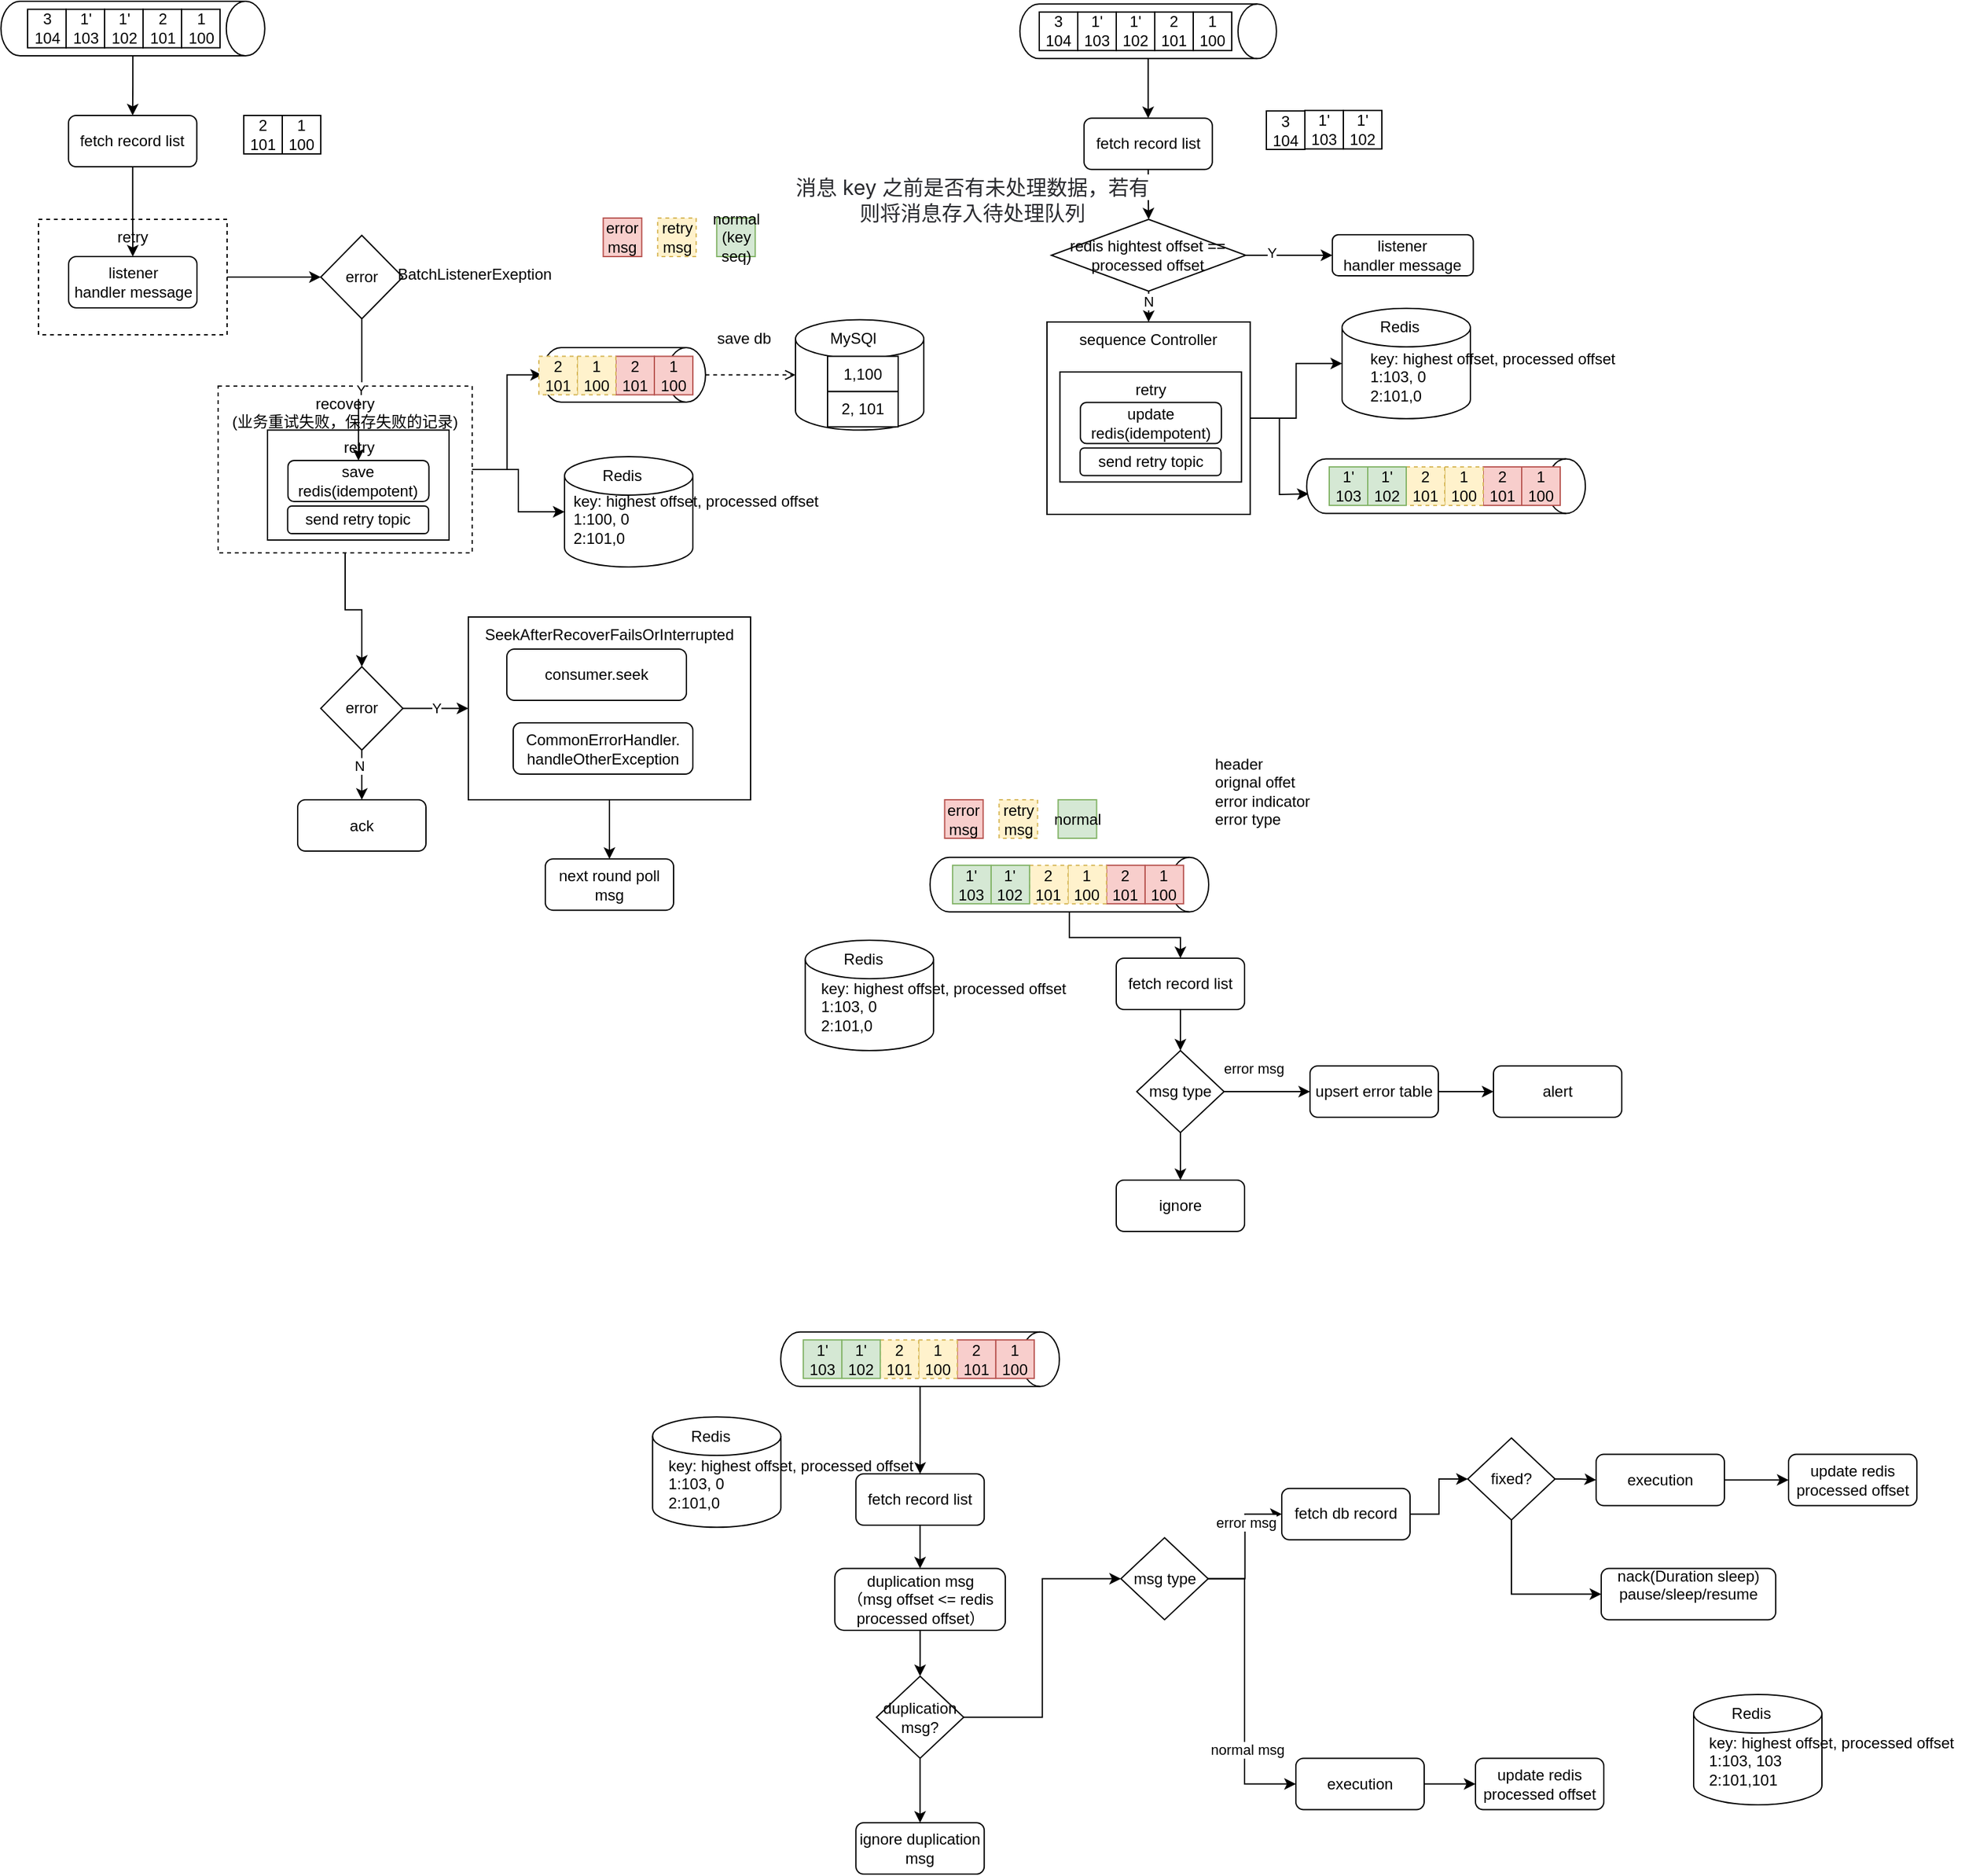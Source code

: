 <mxfile version="26.1.1">
  <diagram name="第 1 页" id="O6liCrvr6T_qjz66huat">
    <mxGraphModel dx="2074" dy="756" grid="1" gridSize="10" guides="1" tooltips="1" connect="1" arrows="1" fold="1" page="1" pageScale="1" pageWidth="827" pageHeight="1169" math="0" shadow="0">
      <root>
        <mxCell id="0" />
        <mxCell id="1" parent="0" />
        <mxCell id="ls6p_8hV20rsziK436bs-142" style="edgeStyle=orthogonalEdgeStyle;rounded=0;orthogonalLoop=1;jettySize=auto;html=1;entryX=0.5;entryY=0;entryDx=0;entryDy=0;" edge="1" parent="1" source="ls6p_8hV20rsziK436bs-121" target="ls6p_8hV20rsziK436bs-141">
          <mxGeometry relative="1" as="geometry" />
        </mxCell>
        <mxCell id="ls6p_8hV20rsziK436bs-121" value="" style="shape=cylinder3;whiteSpace=wrap;html=1;boundedLbl=1;backgroundOutline=1;size=15;rotation=90;" vertex="1" parent="1">
          <mxGeometry x="742.2" y="790" width="42.5" height="217.19" as="geometry" />
        </mxCell>
        <mxCell id="ls6p_8hV20rsziK436bs-19" style="edgeStyle=orthogonalEdgeStyle;rounded=0;orthogonalLoop=1;jettySize=auto;html=1;entryX=0.5;entryY=0;entryDx=0;entryDy=0;" edge="1" parent="1" source="ls6p_8hV20rsziK436bs-1" target="ls6p_8hV20rsziK436bs-18">
          <mxGeometry relative="1" as="geometry" />
        </mxCell>
        <mxCell id="ls6p_8hV20rsziK436bs-1" value="" style="shape=cylinder3;whiteSpace=wrap;html=1;boundedLbl=1;backgroundOutline=1;size=15;rotation=90;" vertex="1" parent="1">
          <mxGeometry x="12.31" y="128.44" width="42.5" height="205.62" as="geometry" />
        </mxCell>
        <mxCell id="ls6p_8hV20rsziK436bs-2" value="1&lt;div&gt;100&lt;/div&gt;" style="rounded=0;whiteSpace=wrap;html=1;" vertex="1" parent="1">
          <mxGeometry x="71.5" y="216.26" width="30" height="30" as="geometry" />
        </mxCell>
        <mxCell id="ls6p_8hV20rsziK436bs-3" value="2&lt;br&gt;&lt;div&gt;101&lt;/div&gt;" style="rounded=0;whiteSpace=wrap;html=1;" vertex="1" parent="1">
          <mxGeometry x="41.5" y="216.26" width="30" height="30" as="geometry" />
        </mxCell>
        <mxCell id="ls6p_8hV20rsziK436bs-4" value="1&#39;&lt;br&gt;&lt;div&gt;102&lt;/div&gt;" style="rounded=0;whiteSpace=wrap;html=1;" vertex="1" parent="1">
          <mxGeometry x="11.5" y="216.26" width="30" height="30" as="geometry" />
        </mxCell>
        <mxCell id="ls6p_8hV20rsziK436bs-5" value="1&#39;&lt;br&gt;&lt;div&gt;103&lt;/div&gt;" style="rounded=0;whiteSpace=wrap;html=1;" vertex="1" parent="1">
          <mxGeometry x="-18.5" y="216.26" width="30" height="30" as="geometry" />
        </mxCell>
        <mxCell id="ls6p_8hV20rsziK436bs-6" value="1&lt;div&gt;100&lt;/div&gt;" style="rounded=0;whiteSpace=wrap;html=1;" vertex="1" parent="1">
          <mxGeometry x="150" y="299" width="30" height="30" as="geometry" />
        </mxCell>
        <mxCell id="ls6p_8hV20rsziK436bs-7" value="2&lt;br&gt;&lt;div&gt;101&lt;/div&gt;" style="rounded=0;whiteSpace=wrap;html=1;" vertex="1" parent="1">
          <mxGeometry x="120" y="299" width="30" height="30" as="geometry" />
        </mxCell>
        <mxCell id="ls6p_8hV20rsziK436bs-18" value="fetch record list" style="rounded=1;whiteSpace=wrap;html=1;" vertex="1" parent="1">
          <mxGeometry x="-16.63" y="299" width="100" height="40" as="geometry" />
        </mxCell>
        <mxCell id="ls6p_8hV20rsziK436bs-29" style="edgeStyle=orthogonalEdgeStyle;rounded=0;orthogonalLoop=1;jettySize=auto;html=1;entryX=0;entryY=0.5;entryDx=0;entryDy=0;" edge="1" parent="1" source="ls6p_8hV20rsziK436bs-22" target="ls6p_8hV20rsziK436bs-28">
          <mxGeometry relative="1" as="geometry" />
        </mxCell>
        <mxCell id="ls6p_8hV20rsziK436bs-22" value="retry" style="rounded=0;whiteSpace=wrap;html=1;verticalAlign=top;dashed=1;" vertex="1" parent="1">
          <mxGeometry x="-40" y="380" width="147" height="90" as="geometry" />
        </mxCell>
        <mxCell id="ls6p_8hV20rsziK436bs-23" value="listener&lt;div&gt;handler message&lt;/div&gt;" style="rounded=1;whiteSpace=wrap;html=1;" vertex="1" parent="1">
          <mxGeometry x="-16.5" y="409" width="100" height="40" as="geometry" />
        </mxCell>
        <mxCell id="ls6p_8hV20rsziK436bs-116" style="edgeStyle=orthogonalEdgeStyle;rounded=0;orthogonalLoop=1;jettySize=auto;html=1;entryX=0.5;entryY=0;entryDx=0;entryDy=0;" edge="1" parent="1" source="ls6p_8hV20rsziK436bs-26" target="ls6p_8hV20rsziK436bs-35">
          <mxGeometry relative="1" as="geometry" />
        </mxCell>
        <mxCell id="ls6p_8hV20rsziK436bs-26" value="recovery&lt;div&gt;(业务重试失败，保存失败的记录)&lt;/div&gt;" style="rounded=0;whiteSpace=wrap;html=1;verticalAlign=top;dashed=1;" vertex="1" parent="1">
          <mxGeometry x="100" y="510" width="198" height="130" as="geometry" />
        </mxCell>
        <mxCell id="ls6p_8hV20rsziK436bs-28" value="error" style="rhombus;whiteSpace=wrap;html=1;" vertex="1" parent="1">
          <mxGeometry x="180" y="392.5" width="64" height="65" as="geometry" />
        </mxCell>
        <mxCell id="ls6p_8hV20rsziK436bs-30" value="BatchListenerExeption" style="text;html=1;align=center;verticalAlign=middle;whiteSpace=wrap;rounded=0;" vertex="1" parent="1">
          <mxGeometry x="270" y="407.5" width="60" height="30" as="geometry" />
        </mxCell>
        <mxCell id="ls6p_8hV20rsziK436bs-39" value="Y" style="edgeStyle=orthogonalEdgeStyle;rounded=0;orthogonalLoop=1;jettySize=auto;html=1;entryX=0;entryY=0.5;entryDx=0;entryDy=0;" edge="1" parent="1" source="ls6p_8hV20rsziK436bs-35" target="ls6p_8hV20rsziK436bs-37">
          <mxGeometry relative="1" as="geometry" />
        </mxCell>
        <mxCell id="ls6p_8hV20rsziK436bs-230" value="" style="edgeStyle=orthogonalEdgeStyle;rounded=0;orthogonalLoop=1;jettySize=auto;html=1;" edge="1" parent="1" source="ls6p_8hV20rsziK436bs-35" target="ls6p_8hV20rsziK436bs-229">
          <mxGeometry relative="1" as="geometry" />
        </mxCell>
        <mxCell id="ls6p_8hV20rsziK436bs-239" value="N" style="edgeLabel;html=1;align=center;verticalAlign=middle;resizable=0;points=[];" vertex="1" connectable="0" parent="ls6p_8hV20rsziK436bs-230">
          <mxGeometry x="-0.42" y="-2" relative="1" as="geometry">
            <mxPoint as="offset" />
          </mxGeometry>
        </mxCell>
        <mxCell id="ls6p_8hV20rsziK436bs-35" value="error" style="rhombus;whiteSpace=wrap;html=1;" vertex="1" parent="1">
          <mxGeometry x="180" y="728.75" width="64" height="65" as="geometry" />
        </mxCell>
        <mxCell id="ls6p_8hV20rsziK436bs-232" style="edgeStyle=orthogonalEdgeStyle;rounded=0;orthogonalLoop=1;jettySize=auto;html=1;" edge="1" parent="1" source="ls6p_8hV20rsziK436bs-37" target="ls6p_8hV20rsziK436bs-231">
          <mxGeometry relative="1" as="geometry" />
        </mxCell>
        <mxCell id="ls6p_8hV20rsziK436bs-37" value="SeekAfterRecoverFailsOrInterrupted" style="rounded=0;whiteSpace=wrap;html=1;verticalAlign=top;" vertex="1" parent="1">
          <mxGeometry x="295" y="690" width="220" height="142.5" as="geometry" />
        </mxCell>
        <mxCell id="ls6p_8hV20rsziK436bs-38" value="CommonErrorHandler.&lt;div&gt;handleOtherException&lt;/div&gt;" style="rounded=1;whiteSpace=wrap;html=1;" vertex="1" parent="1">
          <mxGeometry x="330" y="772.5" width="140" height="40" as="geometry" />
        </mxCell>
        <mxCell id="ls6p_8hV20rsziK436bs-40" value="consumer.seek" style="rounded=1;whiteSpace=wrap;html=1;" vertex="1" parent="1">
          <mxGeometry x="325" y="715" width="140" height="40" as="geometry" />
        </mxCell>
        <mxCell id="ls6p_8hV20rsziK436bs-48" value="" style="shape=cylinder3;whiteSpace=wrap;html=1;boundedLbl=1;backgroundOutline=1;size=15;" vertex="1" parent="1">
          <mxGeometry x="370" y="565" width="100" height="86" as="geometry" />
        </mxCell>
        <mxCell id="ls6p_8hV20rsziK436bs-51" value="Redis" style="text;html=1;align=center;verticalAlign=middle;whiteSpace=wrap;rounded=0;" vertex="1" parent="1">
          <mxGeometry x="380" y="565" width="70" height="30" as="geometry" />
        </mxCell>
        <mxCell id="ls6p_8hV20rsziK436bs-54" style="edgeStyle=orthogonalEdgeStyle;rounded=0;orthogonalLoop=1;jettySize=auto;html=1;entryX=0;entryY=0.5;entryDx=0;entryDy=0;entryPerimeter=0;exitX=1;exitY=0.5;exitDx=0;exitDy=0;" edge="1" parent="1" source="ls6p_8hV20rsziK436bs-26" target="ls6p_8hV20rsziK436bs-48">
          <mxGeometry relative="1" as="geometry" />
        </mxCell>
        <mxCell id="ls6p_8hV20rsziK436bs-59" style="edgeStyle=orthogonalEdgeStyle;rounded=0;orthogonalLoop=1;jettySize=auto;html=1;entryX=0.5;entryY=0;entryDx=0;entryDy=0;" edge="1" parent="1" source="ls6p_8hV20rsziK436bs-60" target="ls6p_8hV20rsziK436bs-67">
          <mxGeometry relative="1" as="geometry" />
        </mxCell>
        <mxCell id="ls6p_8hV20rsziK436bs-60" value="" style="shape=cylinder3;whiteSpace=wrap;html=1;boundedLbl=1;backgroundOutline=1;size=15;rotation=90;" vertex="1" parent="1">
          <mxGeometry x="803.63" y="133.38" width="42.5" height="200" as="geometry" />
        </mxCell>
        <mxCell id="ls6p_8hV20rsziK436bs-61" value="1&lt;div&gt;100&lt;/div&gt;" style="rounded=0;whiteSpace=wrap;html=1;" vertex="1" parent="1">
          <mxGeometry x="860" y="218.38" width="30" height="30" as="geometry" />
        </mxCell>
        <mxCell id="ls6p_8hV20rsziK436bs-62" value="2&lt;br&gt;&lt;div&gt;101&lt;/div&gt;" style="rounded=0;whiteSpace=wrap;html=1;" vertex="1" parent="1">
          <mxGeometry x="830" y="218.38" width="30" height="30" as="geometry" />
        </mxCell>
        <mxCell id="ls6p_8hV20rsziK436bs-63" value="1&#39;&lt;br&gt;&lt;div&gt;102&lt;/div&gt;" style="rounded=0;whiteSpace=wrap;html=1;" vertex="1" parent="1">
          <mxGeometry x="800" y="218.38" width="30" height="30" as="geometry" />
        </mxCell>
        <mxCell id="ls6p_8hV20rsziK436bs-64" value="1&#39;&lt;br&gt;&lt;div&gt;103&lt;/div&gt;" style="rounded=0;whiteSpace=wrap;html=1;" vertex="1" parent="1">
          <mxGeometry x="770" y="218.38" width="30" height="30" as="geometry" />
        </mxCell>
        <mxCell id="ls6p_8hV20rsziK436bs-65" value="1&#39;&lt;div&gt;102&lt;/div&gt;" style="rounded=0;whiteSpace=wrap;html=1;" vertex="1" parent="1">
          <mxGeometry x="977" y="295.12" width="30" height="30" as="geometry" />
        </mxCell>
        <mxCell id="ls6p_8hV20rsziK436bs-66" value="1&#39;&lt;br&gt;&lt;div&gt;103&lt;/div&gt;" style="rounded=0;whiteSpace=wrap;html=1;" vertex="1" parent="1">
          <mxGeometry x="947" y="295.12" width="30" height="30" as="geometry" />
        </mxCell>
        <mxCell id="ls6p_8hV20rsziK436bs-93" value="" style="edgeStyle=orthogonalEdgeStyle;rounded=0;orthogonalLoop=1;jettySize=auto;html=1;" edge="1" parent="1" source="ls6p_8hV20rsziK436bs-67" target="ls6p_8hV20rsziK436bs-92">
          <mxGeometry relative="1" as="geometry" />
        </mxCell>
        <mxCell id="ls6p_8hV20rsziK436bs-67" value="fetch record list" style="rounded=1;whiteSpace=wrap;html=1;" vertex="1" parent="1">
          <mxGeometry x="774.87" y="301.12" width="100" height="40" as="geometry" />
        </mxCell>
        <mxCell id="ls6p_8hV20rsziK436bs-68" value="3&lt;br&gt;&lt;div&gt;104&lt;/div&gt;" style="rounded=0;whiteSpace=wrap;html=1;" vertex="1" parent="1">
          <mxGeometry x="-48.5" y="216.26" width="30" height="30" as="geometry" />
        </mxCell>
        <mxCell id="ls6p_8hV20rsziK436bs-69" value="3&lt;br&gt;&lt;div&gt;104&lt;/div&gt;" style="rounded=0;whiteSpace=wrap;html=1;" vertex="1" parent="1">
          <mxGeometry x="740" y="218.38" width="30" height="30" as="geometry" />
        </mxCell>
        <mxCell id="ls6p_8hV20rsziK436bs-70" value="3&lt;br&gt;&lt;div&gt;104&lt;/div&gt;" style="rounded=0;whiteSpace=wrap;html=1;" vertex="1" parent="1">
          <mxGeometry x="917" y="295.5" width="30" height="30" as="geometry" />
        </mxCell>
        <mxCell id="ls6p_8hV20rsziK436bs-71" value="" style="shape=cylinder3;whiteSpace=wrap;html=1;boundedLbl=1;backgroundOutline=1;size=15;" vertex="1" parent="1">
          <mxGeometry x="976" y="449.38" width="100" height="86" as="geometry" />
        </mxCell>
        <mxCell id="ls6p_8hV20rsziK436bs-72" value="Redis" style="text;html=1;align=center;verticalAlign=middle;whiteSpace=wrap;rounded=0;" vertex="1" parent="1">
          <mxGeometry x="986" y="449.38" width="70" height="30" as="geometry" />
        </mxCell>
        <mxCell id="ls6p_8hV20rsziK436bs-108" style="edgeStyle=orthogonalEdgeStyle;rounded=0;orthogonalLoop=1;jettySize=auto;html=1;" edge="1" parent="1" source="ls6p_8hV20rsziK436bs-75">
          <mxGeometry relative="1" as="geometry">
            <mxPoint x="950" y="594" as="targetPoint" />
          </mxGeometry>
        </mxCell>
        <mxCell id="ls6p_8hV20rsziK436bs-75" value="sequence Controller" style="rounded=0;whiteSpace=wrap;html=1;verticalAlign=top;" vertex="1" parent="1">
          <mxGeometry x="746" y="460" width="158.38" height="150" as="geometry" />
        </mxCell>
        <mxCell id="ls6p_8hV20rsziK436bs-77" value="" style="shape=cylinder3;whiteSpace=wrap;html=1;boundedLbl=1;backgroundOutline=1;size=15;rotation=90;" vertex="1" parent="1">
          <mxGeometry x="394.87" y="437.5" width="42.5" height="127.5" as="geometry" />
        </mxCell>
        <mxCell id="ls6p_8hV20rsziK436bs-78" value="1&lt;div&gt;100&lt;/div&gt;" style="rounded=0;whiteSpace=wrap;html=1;fillColor=#f8cecc;strokeColor=#b85450;" vertex="1" parent="1">
          <mxGeometry x="822.43" y="883.59" width="30" height="30" as="geometry" />
        </mxCell>
        <mxCell id="ls6p_8hV20rsziK436bs-79" value="2&lt;br&gt;&lt;div&gt;101&lt;/div&gt;" style="rounded=0;whiteSpace=wrap;html=1;fillColor=#f8cecc;strokeColor=#b85450;" vertex="1" parent="1">
          <mxGeometry x="792.43" y="883.59" width="30" height="30" as="geometry" />
        </mxCell>
        <mxCell id="ls6p_8hV20rsziK436bs-84" style="edgeStyle=orthogonalEdgeStyle;rounded=0;orthogonalLoop=1;jettySize=auto;html=1;entryX=0.5;entryY=1;entryDx=0;entryDy=0;entryPerimeter=0;" edge="1" parent="1" source="ls6p_8hV20rsziK436bs-26" target="ls6p_8hV20rsziK436bs-77">
          <mxGeometry relative="1" as="geometry" />
        </mxCell>
        <mxCell id="ls6p_8hV20rsziK436bs-85" value="" style="shape=cylinder3;whiteSpace=wrap;html=1;boundedLbl=1;backgroundOutline=1;size=15;" vertex="1" parent="1">
          <mxGeometry x="550" y="458.26" width="100" height="86" as="geometry" />
        </mxCell>
        <mxCell id="ls6p_8hV20rsziK436bs-86" value="MySQl" style="text;html=1;align=center;verticalAlign=middle;whiteSpace=wrap;rounded=0;" vertex="1" parent="1">
          <mxGeometry x="560" y="458.26" width="70" height="30" as="geometry" />
        </mxCell>
        <mxCell id="ls6p_8hV20rsziK436bs-87" value="1,100" style="rounded=0;whiteSpace=wrap;html=1;" vertex="1" parent="1">
          <mxGeometry x="575" y="486.76" width="55" height="27.5" as="geometry" />
        </mxCell>
        <mxCell id="ls6p_8hV20rsziK436bs-88" value="2, 101" style="rounded=0;whiteSpace=wrap;html=1;" vertex="1" parent="1">
          <mxGeometry x="575" y="514.26" width="55" height="27.5" as="geometry" />
        </mxCell>
        <mxCell id="ls6p_8hV20rsziK436bs-89" style="edgeStyle=orthogonalEdgeStyle;rounded=0;orthogonalLoop=1;jettySize=auto;html=1;entryX=0;entryY=0.5;entryDx=0;entryDy=0;entryPerimeter=0;dashed=1;endArrow=open;endFill=0;" edge="1" parent="1" source="ls6p_8hV20rsziK436bs-77" target="ls6p_8hV20rsziK436bs-85">
          <mxGeometry relative="1" as="geometry" />
        </mxCell>
        <mxCell id="ls6p_8hV20rsziK436bs-90" value="save db" style="text;html=1;align=center;verticalAlign=middle;whiteSpace=wrap;rounded=0;" vertex="1" parent="1">
          <mxGeometry x="480" y="458" width="60" height="30" as="geometry" />
        </mxCell>
        <mxCell id="ls6p_8hV20rsziK436bs-94" value="" style="edgeStyle=orthogonalEdgeStyle;rounded=0;orthogonalLoop=1;jettySize=auto;html=1;" edge="1" parent="1" source="ls6p_8hV20rsziK436bs-92" target="ls6p_8hV20rsziK436bs-75">
          <mxGeometry relative="1" as="geometry" />
        </mxCell>
        <mxCell id="ls6p_8hV20rsziK436bs-192" value="N" style="edgeLabel;html=1;align=center;verticalAlign=middle;resizable=0;points=[];" vertex="1" connectable="0" parent="ls6p_8hV20rsziK436bs-94">
          <mxGeometry x="-0.495" y="-1" relative="1" as="geometry">
            <mxPoint y="2" as="offset" />
          </mxGeometry>
        </mxCell>
        <mxCell id="ls6p_8hV20rsziK436bs-236" style="edgeStyle=orthogonalEdgeStyle;rounded=0;orthogonalLoop=1;jettySize=auto;html=1;entryX=0;entryY=0.5;entryDx=0;entryDy=0;" edge="1" parent="1" source="ls6p_8hV20rsziK436bs-92" target="ls6p_8hV20rsziK436bs-235">
          <mxGeometry relative="1" as="geometry" />
        </mxCell>
        <mxCell id="ls6p_8hV20rsziK436bs-237" value="Y" style="edgeLabel;html=1;align=center;verticalAlign=middle;resizable=0;points=[];" vertex="1" connectable="0" parent="ls6p_8hV20rsziK436bs-236">
          <mxGeometry x="-0.42" y="2" relative="1" as="geometry">
            <mxPoint as="offset" />
          </mxGeometry>
        </mxCell>
        <mxCell id="ls6p_8hV20rsziK436bs-92" value="redis hightest offset == processed offset" style="rhombus;whiteSpace=wrap;html=1;" vertex="1" parent="1">
          <mxGeometry x="749.45" y="380" width="151.48" height="56" as="geometry" />
        </mxCell>
        <mxCell id="ls6p_8hV20rsziK436bs-98" style="edgeStyle=orthogonalEdgeStyle;rounded=0;orthogonalLoop=1;jettySize=auto;html=1;entryX=0;entryY=0.5;entryDx=0;entryDy=0;entryPerimeter=0;" edge="1" parent="1" source="ls6p_8hV20rsziK436bs-75" target="ls6p_8hV20rsziK436bs-71">
          <mxGeometry relative="1" as="geometry" />
        </mxCell>
        <mxCell id="ls6p_8hV20rsziK436bs-109" value="retry" style="rounded=0;whiteSpace=wrap;html=1;verticalAlign=top;" vertex="1" parent="1">
          <mxGeometry x="138.5" y="544.26" width="141.5" height="85.74" as="geometry" />
        </mxCell>
        <mxCell id="ls6p_8hV20rsziK436bs-27" value="send retry topic" style="rounded=1;whiteSpace=wrap;html=1;" vertex="1" parent="1">
          <mxGeometry x="154.19" y="603.5" width="109.87" height="21.5" as="geometry" />
        </mxCell>
        <mxCell id="ls6p_8hV20rsziK436bs-42" value="save redis(idempotent)" style="rounded=1;whiteSpace=wrap;html=1;" vertex="1" parent="1">
          <mxGeometry x="154.44" y="568" width="109.87" height="32" as="geometry" />
        </mxCell>
        <mxCell id="ls6p_8hV20rsziK436bs-110" value="1&lt;div&gt;100&lt;/div&gt;" style="rounded=0;whiteSpace=wrap;html=1;dashed=1;fillColor=#fff2cc;strokeColor=#d6b656;" vertex="1" parent="1">
          <mxGeometry x="762.43" y="883.59" width="30" height="30" as="geometry" />
        </mxCell>
        <mxCell id="ls6p_8hV20rsziK436bs-111" value="2&lt;br&gt;&lt;div&gt;101&lt;/div&gt;" style="rounded=0;whiteSpace=wrap;html=1;dashed=1;fillColor=#fff2cc;strokeColor=#d6b656;" vertex="1" parent="1">
          <mxGeometry x="732.43" y="883.59" width="30" height="30" as="geometry" />
        </mxCell>
        <mxCell id="ls6p_8hV20rsziK436bs-113" value="retry" style="rounded=0;whiteSpace=wrap;html=1;verticalAlign=top;" vertex="1" parent="1">
          <mxGeometry x="756.12" y="499" width="141.5" height="85.74" as="geometry" />
        </mxCell>
        <mxCell id="ls6p_8hV20rsziK436bs-114" value="send retry topic" style="rounded=1;whiteSpace=wrap;html=1;" vertex="1" parent="1">
          <mxGeometry x="771.81" y="558.24" width="109.87" height="21.5" as="geometry" />
        </mxCell>
        <mxCell id="ls6p_8hV20rsziK436bs-115" value="update redis(idempotent)" style="rounded=1;whiteSpace=wrap;html=1;" vertex="1" parent="1">
          <mxGeometry x="772.06" y="522.74" width="109.87" height="32" as="geometry" />
        </mxCell>
        <mxCell id="ls6p_8hV20rsziK436bs-117" value="" style="shape=cylinder3;whiteSpace=wrap;html=1;boundedLbl=1;backgroundOutline=1;size=15;" vertex="1" parent="1">
          <mxGeometry x="557.62" y="942" width="100" height="86" as="geometry" />
        </mxCell>
        <mxCell id="ls6p_8hV20rsziK436bs-118" value="Redis" style="text;html=1;align=center;verticalAlign=middle;whiteSpace=wrap;rounded=0;" vertex="1" parent="1">
          <mxGeometry x="567.62" y="942" width="70" height="30" as="geometry" />
        </mxCell>
        <mxCell id="ls6p_8hV20rsziK436bs-122" value="1&#39;&lt;div&gt;102&lt;/div&gt;" style="rounded=0;whiteSpace=wrap;html=1;fillColor=#d5e8d4;strokeColor=#82b366;" vertex="1" parent="1">
          <mxGeometry x="702.43" y="883.59" width="30" height="30" as="geometry" />
        </mxCell>
        <mxCell id="ls6p_8hV20rsziK436bs-123" value="1&#39;&lt;br&gt;&lt;div&gt;103&lt;/div&gt;" style="rounded=0;whiteSpace=wrap;html=1;fillColor=#d5e8d4;strokeColor=#82b366;" vertex="1" parent="1">
          <mxGeometry x="672.43" y="883.59" width="30" height="30" as="geometry" />
        </mxCell>
        <mxCell id="ls6p_8hV20rsziK436bs-126" value="error&lt;div&gt;msg&lt;/div&gt;" style="rounded=0;whiteSpace=wrap;html=1;fillColor=#f8cecc;strokeColor=#b85450;" vertex="1" parent="1">
          <mxGeometry x="666.25" y="832.5" width="30" height="30" as="geometry" />
        </mxCell>
        <mxCell id="ls6p_8hV20rsziK436bs-127" value="retry&lt;div&gt;msg&lt;/div&gt;" style="rounded=0;whiteSpace=wrap;html=1;dashed=1;fillColor=#fff2cc;strokeColor=#d6b656;" vertex="1" parent="1">
          <mxGeometry x="708.68" y="832.5" width="30" height="30" as="geometry" />
        </mxCell>
        <mxCell id="ls6p_8hV20rsziK436bs-128" value="normal" style="rounded=0;whiteSpace=wrap;html=1;fillColor=#d5e8d4;strokeColor=#82b366;" vertex="1" parent="1">
          <mxGeometry x="754.7" y="832.5" width="30" height="30" as="geometry" />
        </mxCell>
        <mxCell id="ls6p_8hV20rsziK436bs-129" value="1&lt;div&gt;100&lt;/div&gt;" style="rounded=0;whiteSpace=wrap;html=1;fillColor=#f8cecc;strokeColor=#b85450;" vertex="1" parent="1">
          <mxGeometry x="440" y="486.76" width="30" height="30" as="geometry" />
        </mxCell>
        <mxCell id="ls6p_8hV20rsziK436bs-130" value="2&lt;br&gt;&lt;div&gt;101&lt;/div&gt;" style="rounded=0;whiteSpace=wrap;html=1;fillColor=#f8cecc;strokeColor=#b85450;" vertex="1" parent="1">
          <mxGeometry x="410" y="486.76" width="30" height="30" as="geometry" />
        </mxCell>
        <mxCell id="ls6p_8hV20rsziK436bs-131" value="1&lt;div&gt;100&lt;/div&gt;" style="rounded=0;whiteSpace=wrap;html=1;dashed=1;fillColor=#fff2cc;strokeColor=#d6b656;" vertex="1" parent="1">
          <mxGeometry x="380" y="486.76" width="30" height="30" as="geometry" />
        </mxCell>
        <mxCell id="ls6p_8hV20rsziK436bs-132" value="2&lt;br&gt;&lt;div&gt;101&lt;/div&gt;" style="rounded=0;whiteSpace=wrap;html=1;dashed=1;fillColor=#fff2cc;strokeColor=#d6b656;" vertex="1" parent="1">
          <mxGeometry x="350" y="486.76" width="30" height="30" as="geometry" />
        </mxCell>
        <mxCell id="ls6p_8hV20rsziK436bs-133" value="" style="shape=cylinder3;whiteSpace=wrap;html=1;boundedLbl=1;backgroundOutline=1;size=15;rotation=90;" vertex="1" parent="1">
          <mxGeometry x="1035.77" y="479.38" width="42.5" height="217.19" as="geometry" />
        </mxCell>
        <mxCell id="ls6p_8hV20rsziK436bs-134" value="1&lt;div&gt;100&lt;/div&gt;" style="rounded=0;whiteSpace=wrap;html=1;fillColor=#f8cecc;strokeColor=#b85450;" vertex="1" parent="1">
          <mxGeometry x="1116" y="572.97" width="30" height="30" as="geometry" />
        </mxCell>
        <mxCell id="ls6p_8hV20rsziK436bs-135" value="2&lt;br&gt;&lt;div&gt;101&lt;/div&gt;" style="rounded=0;whiteSpace=wrap;html=1;fillColor=#f8cecc;strokeColor=#b85450;" vertex="1" parent="1">
          <mxGeometry x="1086" y="572.97" width="30" height="30" as="geometry" />
        </mxCell>
        <mxCell id="ls6p_8hV20rsziK436bs-136" value="1&lt;div&gt;100&lt;/div&gt;" style="rounded=0;whiteSpace=wrap;html=1;dashed=1;fillColor=#fff2cc;strokeColor=#d6b656;" vertex="1" parent="1">
          <mxGeometry x="1056" y="572.97" width="30" height="30" as="geometry" />
        </mxCell>
        <mxCell id="ls6p_8hV20rsziK436bs-137" value="2&lt;br&gt;&lt;div&gt;101&lt;/div&gt;" style="rounded=0;whiteSpace=wrap;html=1;dashed=1;fillColor=#fff2cc;strokeColor=#d6b656;" vertex="1" parent="1">
          <mxGeometry x="1026" y="572.97" width="30" height="30" as="geometry" />
        </mxCell>
        <mxCell id="ls6p_8hV20rsziK436bs-138" value="1&#39;&lt;div&gt;102&lt;/div&gt;" style="rounded=0;whiteSpace=wrap;html=1;fillColor=#d5e8d4;strokeColor=#82b366;" vertex="1" parent="1">
          <mxGeometry x="996" y="572.97" width="30" height="30" as="geometry" />
        </mxCell>
        <mxCell id="ls6p_8hV20rsziK436bs-139" value="1&#39;&lt;br&gt;&lt;div&gt;103&lt;/div&gt;" style="rounded=0;whiteSpace=wrap;html=1;fillColor=#d5e8d4;strokeColor=#82b366;" vertex="1" parent="1">
          <mxGeometry x="966" y="572.97" width="30" height="30" as="geometry" />
        </mxCell>
        <mxCell id="ls6p_8hV20rsziK436bs-140" value="header&lt;div&gt;orignal offet&lt;/div&gt;&lt;div&gt;error indicator&lt;/div&gt;&lt;div&gt;error type&lt;/div&gt;" style="text;html=1;align=left;verticalAlign=middle;whiteSpace=wrap;rounded=0;" vertex="1" parent="1">
          <mxGeometry x="874.87" y="812.5" width="138" height="27.5" as="geometry" />
        </mxCell>
        <mxCell id="ls6p_8hV20rsziK436bs-149" value="" style="edgeStyle=orthogonalEdgeStyle;rounded=0;orthogonalLoop=1;jettySize=auto;html=1;" edge="1" parent="1" source="ls6p_8hV20rsziK436bs-141" target="ls6p_8hV20rsziK436bs-143">
          <mxGeometry relative="1" as="geometry" />
        </mxCell>
        <mxCell id="ls6p_8hV20rsziK436bs-141" value="fetch record list" style="rounded=1;whiteSpace=wrap;html=1;" vertex="1" parent="1">
          <mxGeometry x="800" y="956" width="100" height="40" as="geometry" />
        </mxCell>
        <mxCell id="ls6p_8hV20rsziK436bs-146" value="error msg" style="edgeStyle=orthogonalEdgeStyle;rounded=0;orthogonalLoop=1;jettySize=auto;html=1;" edge="1" parent="1" source="ls6p_8hV20rsziK436bs-143" target="ls6p_8hV20rsziK436bs-145">
          <mxGeometry x="-0.31" y="18" relative="1" as="geometry">
            <mxPoint as="offset" />
          </mxGeometry>
        </mxCell>
        <mxCell id="ls6p_8hV20rsziK436bs-151" value="" style="edgeStyle=orthogonalEdgeStyle;rounded=0;orthogonalLoop=1;jettySize=auto;html=1;" edge="1" parent="1" source="ls6p_8hV20rsziK436bs-143" target="ls6p_8hV20rsziK436bs-150">
          <mxGeometry relative="1" as="geometry" />
        </mxCell>
        <mxCell id="ls6p_8hV20rsziK436bs-143" value="msg type" style="rhombus;whiteSpace=wrap;html=1;" vertex="1" parent="1">
          <mxGeometry x="816" y="1028" width="68" height="64" as="geometry" />
        </mxCell>
        <mxCell id="ls6p_8hV20rsziK436bs-148" style="edgeStyle=orthogonalEdgeStyle;rounded=0;orthogonalLoop=1;jettySize=auto;html=1;entryX=0;entryY=0.5;entryDx=0;entryDy=0;" edge="1" parent="1" source="ls6p_8hV20rsziK436bs-145" target="ls6p_8hV20rsziK436bs-147">
          <mxGeometry relative="1" as="geometry" />
        </mxCell>
        <mxCell id="ls6p_8hV20rsziK436bs-145" value="upsert error table" style="rounded=1;whiteSpace=wrap;html=1;" vertex="1" parent="1">
          <mxGeometry x="951" y="1040" width="100" height="40" as="geometry" />
        </mxCell>
        <mxCell id="ls6p_8hV20rsziK436bs-147" value="alert" style="rounded=1;whiteSpace=wrap;html=1;" vertex="1" parent="1">
          <mxGeometry x="1094" y="1040" width="100" height="40" as="geometry" />
        </mxCell>
        <mxCell id="ls6p_8hV20rsziK436bs-150" value="ignore" style="rounded=1;whiteSpace=wrap;html=1;" vertex="1" parent="1">
          <mxGeometry x="800" y="1129" width="100" height="40" as="geometry" />
        </mxCell>
        <mxCell id="ls6p_8hV20rsziK436bs-152" style="edgeStyle=orthogonalEdgeStyle;rounded=0;orthogonalLoop=1;jettySize=auto;html=1;entryX=0.5;entryY=0;entryDx=0;entryDy=0;" edge="1" parent="1" source="ls6p_8hV20rsziK436bs-153" target="ls6p_8hV20rsziK436bs-165">
          <mxGeometry relative="1" as="geometry" />
        </mxCell>
        <mxCell id="ls6p_8hV20rsziK436bs-153" value="" style="shape=cylinder3;whiteSpace=wrap;html=1;boundedLbl=1;backgroundOutline=1;size=15;rotation=90;" vertex="1" parent="1">
          <mxGeometry x="625.85" y="1160" width="42.5" height="217.19" as="geometry" />
        </mxCell>
        <mxCell id="ls6p_8hV20rsziK436bs-154" value="1&lt;div&gt;100&lt;/div&gt;" style="rounded=0;whiteSpace=wrap;html=1;fillColor=#f8cecc;strokeColor=#b85450;" vertex="1" parent="1">
          <mxGeometry x="706.08" y="1253.59" width="30" height="30" as="geometry" />
        </mxCell>
        <mxCell id="ls6p_8hV20rsziK436bs-155" value="2&lt;br&gt;&lt;div&gt;101&lt;/div&gt;" style="rounded=0;whiteSpace=wrap;html=1;fillColor=#f8cecc;strokeColor=#b85450;" vertex="1" parent="1">
          <mxGeometry x="676.08" y="1253.59" width="30" height="30" as="geometry" />
        </mxCell>
        <mxCell id="ls6p_8hV20rsziK436bs-156" value="1&lt;div&gt;100&lt;/div&gt;" style="rounded=0;whiteSpace=wrap;html=1;dashed=1;fillColor=#fff2cc;strokeColor=#d6b656;" vertex="1" parent="1">
          <mxGeometry x="646.08" y="1253.59" width="30" height="30" as="geometry" />
        </mxCell>
        <mxCell id="ls6p_8hV20rsziK436bs-157" value="2&lt;br&gt;&lt;div&gt;101&lt;/div&gt;" style="rounded=0;whiteSpace=wrap;html=1;dashed=1;fillColor=#fff2cc;strokeColor=#d6b656;" vertex="1" parent="1">
          <mxGeometry x="616.08" y="1253.59" width="30" height="30" as="geometry" />
        </mxCell>
        <mxCell id="ls6p_8hV20rsziK436bs-162" value="1&#39;&lt;div&gt;102&lt;/div&gt;" style="rounded=0;whiteSpace=wrap;html=1;fillColor=#d5e8d4;strokeColor=#82b366;" vertex="1" parent="1">
          <mxGeometry x="586.08" y="1253.59" width="30" height="30" as="geometry" />
        </mxCell>
        <mxCell id="ls6p_8hV20rsziK436bs-163" value="1&#39;&lt;br&gt;&lt;div&gt;103&lt;/div&gt;" style="rounded=0;whiteSpace=wrap;html=1;fillColor=#d5e8d4;strokeColor=#82b366;" vertex="1" parent="1">
          <mxGeometry x="556.08" y="1253.59" width="30" height="30" as="geometry" />
        </mxCell>
        <mxCell id="ls6p_8hV20rsziK436bs-222" style="edgeStyle=orthogonalEdgeStyle;rounded=0;orthogonalLoop=1;jettySize=auto;html=1;entryX=0.5;entryY=0;entryDx=0;entryDy=0;" edge="1" parent="1" source="ls6p_8hV20rsziK436bs-165" target="ls6p_8hV20rsziK436bs-220">
          <mxGeometry relative="1" as="geometry" />
        </mxCell>
        <mxCell id="ls6p_8hV20rsziK436bs-165" value="fetch record list" style="rounded=1;whiteSpace=wrap;html=1;" vertex="1" parent="1">
          <mxGeometry x="597.1" y="1358" width="100" height="40" as="geometry" />
        </mxCell>
        <mxCell id="ls6p_8hV20rsziK436bs-183" style="edgeStyle=orthogonalEdgeStyle;rounded=0;orthogonalLoop=1;jettySize=auto;html=1;entryX=0;entryY=0.5;entryDx=0;entryDy=0;" edge="1" parent="1" source="ls6p_8hV20rsziK436bs-168" target="ls6p_8hV20rsziK436bs-182">
          <mxGeometry relative="1" as="geometry">
            <Array as="points">
              <mxPoint x="899.98" y="1439.75" />
              <mxPoint x="899.98" y="1599.75" />
            </Array>
          </mxGeometry>
        </mxCell>
        <mxCell id="ls6p_8hV20rsziK436bs-184" value="normal msg" style="edgeLabel;html=1;align=center;verticalAlign=middle;resizable=0;points=[];" vertex="1" connectable="0" parent="ls6p_8hV20rsziK436bs-183">
          <mxGeometry x="0.415" y="2" relative="1" as="geometry">
            <mxPoint as="offset" />
          </mxGeometry>
        </mxCell>
        <mxCell id="ls6p_8hV20rsziK436bs-228" style="edgeStyle=orthogonalEdgeStyle;rounded=0;orthogonalLoop=1;jettySize=auto;html=1;" edge="1" parent="1" source="ls6p_8hV20rsziK436bs-168" target="ls6p_8hV20rsziK436bs-170">
          <mxGeometry relative="1" as="geometry" />
        </mxCell>
        <mxCell id="ls6p_8hV20rsziK436bs-238" value="error msg" style="edgeLabel;html=1;align=center;verticalAlign=middle;resizable=0;points=[];" vertex="1" connectable="0" parent="ls6p_8hV20rsziK436bs-228">
          <mxGeometry x="0.358" relative="1" as="geometry">
            <mxPoint as="offset" />
          </mxGeometry>
        </mxCell>
        <mxCell id="ls6p_8hV20rsziK436bs-168" value="msg type" style="rhombus;whiteSpace=wrap;html=1;" vertex="1" parent="1">
          <mxGeometry x="803.63" y="1407.75" width="68" height="64" as="geometry" />
        </mxCell>
        <mxCell id="ls6p_8hV20rsziK436bs-174" style="edgeStyle=orthogonalEdgeStyle;rounded=0;orthogonalLoop=1;jettySize=auto;html=1;entryX=0;entryY=0.5;entryDx=0;entryDy=0;" edge="1" parent="1" source="ls6p_8hV20rsziK436bs-170" target="ls6p_8hV20rsziK436bs-173">
          <mxGeometry relative="1" as="geometry" />
        </mxCell>
        <mxCell id="ls6p_8hV20rsziK436bs-170" value="fetch db record" style="rounded=1;whiteSpace=wrap;html=1;" vertex="1" parent="1">
          <mxGeometry x="928.98" y="1369.37" width="100" height="40" as="geometry" />
        </mxCell>
        <mxCell id="ls6p_8hV20rsziK436bs-176" style="edgeStyle=orthogonalEdgeStyle;rounded=0;orthogonalLoop=1;jettySize=auto;html=1;entryX=0;entryY=0.5;entryDx=0;entryDy=0;" edge="1" parent="1" source="ls6p_8hV20rsziK436bs-173" target="ls6p_8hV20rsziK436bs-175">
          <mxGeometry relative="1" as="geometry" />
        </mxCell>
        <mxCell id="ls6p_8hV20rsziK436bs-179" style="edgeStyle=orthogonalEdgeStyle;rounded=0;orthogonalLoop=1;jettySize=auto;html=1;entryX=0;entryY=0.5;entryDx=0;entryDy=0;" edge="1" parent="1" source="ls6p_8hV20rsziK436bs-173" target="ls6p_8hV20rsziK436bs-177">
          <mxGeometry relative="1" as="geometry">
            <Array as="points">
              <mxPoint x="1107.98" y="1451.75" />
            </Array>
          </mxGeometry>
        </mxCell>
        <mxCell id="ls6p_8hV20rsziK436bs-173" value="fixed?" style="rhombus;whiteSpace=wrap;html=1;" vertex="1" parent="1">
          <mxGeometry x="1073.98" y="1330" width="68" height="64" as="geometry" />
        </mxCell>
        <mxCell id="ls6p_8hV20rsziK436bs-188" style="edgeStyle=orthogonalEdgeStyle;rounded=0;orthogonalLoop=1;jettySize=auto;html=1;" edge="1" parent="1" source="ls6p_8hV20rsziK436bs-175" target="ls6p_8hV20rsziK436bs-187">
          <mxGeometry relative="1" as="geometry" />
        </mxCell>
        <mxCell id="ls6p_8hV20rsziK436bs-175" value="execution" style="rounded=1;whiteSpace=wrap;html=1;" vertex="1" parent="1">
          <mxGeometry x="1173.98" y="1342.75" width="100" height="40" as="geometry" />
        </mxCell>
        <mxCell id="ls6p_8hV20rsziK436bs-177" value="nack(Duration sleep)&lt;div&gt;pause/sleep/resume&lt;br&gt;&lt;div&gt;&lt;br&gt;&lt;/div&gt;&lt;/div&gt;" style="rounded=1;whiteSpace=wrap;html=1;" vertex="1" parent="1">
          <mxGeometry x="1177.98" y="1431.75" width="136" height="40" as="geometry" />
        </mxCell>
        <mxCell id="ls6p_8hV20rsziK436bs-186" style="edgeStyle=orthogonalEdgeStyle;rounded=0;orthogonalLoop=1;jettySize=auto;html=1;" edge="1" parent="1" source="ls6p_8hV20rsziK436bs-182" target="ls6p_8hV20rsziK436bs-185">
          <mxGeometry relative="1" as="geometry" />
        </mxCell>
        <mxCell id="ls6p_8hV20rsziK436bs-182" value="execution" style="rounded=1;whiteSpace=wrap;html=1;" vertex="1" parent="1">
          <mxGeometry x="939.98" y="1579.75" width="100" height="40" as="geometry" />
        </mxCell>
        <mxCell id="ls6p_8hV20rsziK436bs-185" value="update redis processed offset" style="rounded=1;whiteSpace=wrap;html=1;" vertex="1" parent="1">
          <mxGeometry x="1079.98" y="1579.75" width="100" height="40" as="geometry" />
        </mxCell>
        <mxCell id="ls6p_8hV20rsziK436bs-187" value="update redis processed offset" style="rounded=1;whiteSpace=wrap;html=1;" vertex="1" parent="1">
          <mxGeometry x="1323.98" y="1342.75" width="100" height="40" as="geometry" />
        </mxCell>
        <mxCell id="ls6p_8hV20rsziK436bs-189" value="error&lt;div&gt;msg&lt;/div&gt;" style="rounded=0;whiteSpace=wrap;html=1;fillColor=#f8cecc;strokeColor=#b85450;" vertex="1" parent="1">
          <mxGeometry x="400.17" y="379" width="30" height="30" as="geometry" />
        </mxCell>
        <mxCell id="ls6p_8hV20rsziK436bs-190" value="retry&lt;div&gt;msg&lt;/div&gt;" style="rounded=0;whiteSpace=wrap;html=1;dashed=1;fillColor=#fff2cc;strokeColor=#d6b656;" vertex="1" parent="1">
          <mxGeometry x="442.6" y="379" width="30" height="30" as="geometry" />
        </mxCell>
        <mxCell id="ls6p_8hV20rsziK436bs-191" value="normal&lt;div&gt;(key seq)&lt;/div&gt;" style="rounded=0;whiteSpace=wrap;html=1;fillColor=#d5e8d4;strokeColor=#82b366;" vertex="1" parent="1">
          <mxGeometry x="488.62" y="379" width="30" height="30" as="geometry" />
        </mxCell>
        <mxCell id="ls6p_8hV20rsziK436bs-193" value="key: highest offset, processed offset&lt;div&gt;1:100, 0&lt;/div&gt;&lt;div&gt;2:101,0&lt;/div&gt;" style="text;html=1;align=left;verticalAlign=middle;whiteSpace=wrap;rounded=0;" vertex="1" parent="1">
          <mxGeometry x="375" y="599.25" width="200" height="30" as="geometry" />
        </mxCell>
        <mxCell id="ls6p_8hV20rsziK436bs-194" value="key: highest offset, processed offset&lt;div&gt;1:103, 0&lt;/div&gt;&lt;div&gt;2:101,0&lt;/div&gt;" style="text;html=1;align=left;verticalAlign=middle;whiteSpace=wrap;rounded=0;" vertex="1" parent="1">
          <mxGeometry x="996" y="488" width="200" height="30" as="geometry" />
        </mxCell>
        <mxCell id="ls6p_8hV20rsziK436bs-195" value="key: highest offset, processed offset&lt;div&gt;1:103, 0&lt;/div&gt;&lt;div&gt;2:101,0&lt;/div&gt;" style="text;html=1;align=left;verticalAlign=middle;whiteSpace=wrap;rounded=0;" vertex="1" parent="1">
          <mxGeometry x="567.62" y="979.19" width="200" height="30" as="geometry" />
        </mxCell>
        <mxCell id="ls6p_8hV20rsziK436bs-196" value="" style="shape=cylinder3;whiteSpace=wrap;html=1;boundedLbl=1;backgroundOutline=1;size=15;" vertex="1" parent="1">
          <mxGeometry x="438.62" y="1313.62" width="100" height="86" as="geometry" />
        </mxCell>
        <mxCell id="ls6p_8hV20rsziK436bs-197" value="Redis" style="text;html=1;align=center;verticalAlign=middle;whiteSpace=wrap;rounded=0;" vertex="1" parent="1">
          <mxGeometry x="448.62" y="1313.62" width="70" height="30" as="geometry" />
        </mxCell>
        <mxCell id="ls6p_8hV20rsziK436bs-198" value="key: highest offset, processed offset&lt;div&gt;1:103, 0&lt;/div&gt;&lt;div&gt;2:101,0&lt;/div&gt;" style="text;html=1;align=left;verticalAlign=middle;whiteSpace=wrap;rounded=0;" vertex="1" parent="1">
          <mxGeometry x="448.62" y="1350.81" width="200" height="30" as="geometry" />
        </mxCell>
        <mxCell id="ls6p_8hV20rsziK436bs-199" value="" style="shape=cylinder3;whiteSpace=wrap;html=1;boundedLbl=1;backgroundOutline=1;size=15;" vertex="1" parent="1">
          <mxGeometry x="1250" y="1530" width="100" height="86" as="geometry" />
        </mxCell>
        <mxCell id="ls6p_8hV20rsziK436bs-200" value="Redis" style="text;html=1;align=center;verticalAlign=middle;whiteSpace=wrap;rounded=0;" vertex="1" parent="1">
          <mxGeometry x="1260" y="1530" width="70" height="30" as="geometry" />
        </mxCell>
        <mxCell id="ls6p_8hV20rsziK436bs-201" value="key: highest offset, processed offset&lt;div&gt;1:103, 103&lt;/div&gt;&lt;div&gt;2:101,101&lt;/div&gt;" style="text;html=1;align=left;verticalAlign=middle;whiteSpace=wrap;rounded=0;" vertex="1" parent="1">
          <mxGeometry x="1260" y="1567.19" width="200" height="30" as="geometry" />
        </mxCell>
        <mxCell id="ls6p_8hV20rsziK436bs-224" value="" style="edgeStyle=orthogonalEdgeStyle;rounded=0;orthogonalLoop=1;jettySize=auto;html=1;" edge="1" parent="1" source="ls6p_8hV20rsziK436bs-220" target="ls6p_8hV20rsziK436bs-223">
          <mxGeometry relative="1" as="geometry" />
        </mxCell>
        <mxCell id="ls6p_8hV20rsziK436bs-220" value="duplication msg&lt;div&gt;（msg offset &amp;lt;= redis processed offset）&lt;/div&gt;" style="rounded=1;whiteSpace=wrap;html=1;" vertex="1" parent="1">
          <mxGeometry x="580.65" y="1431.75" width="132.9" height="48.25" as="geometry" />
        </mxCell>
        <mxCell id="ls6p_8hV20rsziK436bs-225" style="edgeStyle=orthogonalEdgeStyle;rounded=0;orthogonalLoop=1;jettySize=auto;html=1;entryX=0;entryY=0.5;entryDx=0;entryDy=0;" edge="1" parent="1" source="ls6p_8hV20rsziK436bs-223" target="ls6p_8hV20rsziK436bs-168">
          <mxGeometry relative="1" as="geometry" />
        </mxCell>
        <mxCell id="ls6p_8hV20rsziK436bs-227" value="" style="edgeStyle=orthogonalEdgeStyle;rounded=0;orthogonalLoop=1;jettySize=auto;html=1;" edge="1" parent="1" source="ls6p_8hV20rsziK436bs-223" target="ls6p_8hV20rsziK436bs-226">
          <mxGeometry relative="1" as="geometry" />
        </mxCell>
        <mxCell id="ls6p_8hV20rsziK436bs-223" value="duplication msg?" style="rhombus;whiteSpace=wrap;html=1;" vertex="1" parent="1">
          <mxGeometry x="613.1" y="1515.75" width="68" height="64" as="geometry" />
        </mxCell>
        <mxCell id="ls6p_8hV20rsziK436bs-226" value="ignore duplication msg" style="rounded=1;whiteSpace=wrap;html=1;" vertex="1" parent="1">
          <mxGeometry x="597.1" y="1630" width="100" height="40" as="geometry" />
        </mxCell>
        <mxCell id="ls6p_8hV20rsziK436bs-229" value="ack" style="rounded=1;whiteSpace=wrap;html=1;" vertex="1" parent="1">
          <mxGeometry x="162" y="832.5" width="100" height="40" as="geometry" />
        </mxCell>
        <mxCell id="ls6p_8hV20rsziK436bs-231" value="next round poll msg" style="rounded=1;whiteSpace=wrap;html=1;" vertex="1" parent="1">
          <mxGeometry x="355" y="878.59" width="100" height="40" as="geometry" />
        </mxCell>
        <mxCell id="ls6p_8hV20rsziK436bs-234" value="&lt;span style=&quot;color: rgb(41, 42, 46); font-family: ui-sans-serif, -apple-system, &amp;quot;system-ui&amp;quot;, &amp;quot;Segoe UI&amp;quot;, Ubuntu, &amp;quot;Helvetica Neue&amp;quot;, sans-serif; font-size: 16px; text-align: start; white-space-collapse: preserve; background-color: rgb(255, 255, 255);&quot;&gt;消息 key 之前是否有未处理数据，若有则将消息存入待处理队列&lt;/span&gt;" style="text;html=1;align=center;verticalAlign=middle;whiteSpace=wrap;rounded=0;" vertex="1" parent="1">
          <mxGeometry x="546" y="350" width="284" height="30" as="geometry" />
        </mxCell>
        <mxCell id="ls6p_8hV20rsziK436bs-235" value="listener&lt;div&gt;handler message&lt;/div&gt;" style="rounded=1;whiteSpace=wrap;html=1;" vertex="1" parent="1">
          <mxGeometry x="968.4" y="392" width="109.87" height="32" as="geometry" />
        </mxCell>
        <mxCell id="ls6p_8hV20rsziK436bs-25" style="edgeStyle=orthogonalEdgeStyle;rounded=0;orthogonalLoop=1;jettySize=auto;html=1;entryX=0.5;entryY=0;entryDx=0;entryDy=0;" edge="1" parent="1" source="ls6p_8hV20rsziK436bs-18" target="ls6p_8hV20rsziK436bs-23">
          <mxGeometry relative="1" as="geometry" />
        </mxCell>
        <mxCell id="ls6p_8hV20rsziK436bs-31" value="Y" style="edgeStyle=orthogonalEdgeStyle;rounded=0;orthogonalLoop=1;jettySize=auto;html=1;entryX=0.5;entryY=0;entryDx=0;entryDy=0;" edge="1" parent="1" source="ls6p_8hV20rsziK436bs-28" target="ls6p_8hV20rsziK436bs-42">
          <mxGeometry relative="1" as="geometry" />
        </mxCell>
      </root>
    </mxGraphModel>
  </diagram>
</mxfile>
